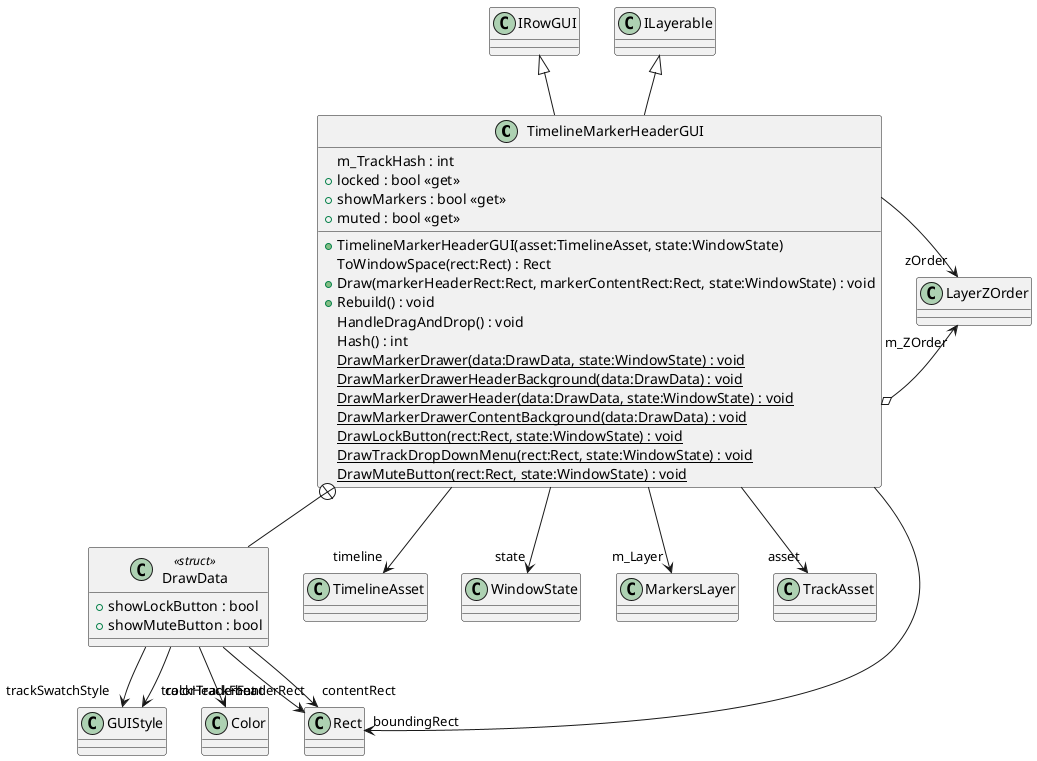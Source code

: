 @startuml
class TimelineMarkerHeaderGUI {
    m_TrackHash : int
    + TimelineMarkerHeaderGUI(asset:TimelineAsset, state:WindowState)
    + locked : bool <<get>>
    + showMarkers : bool <<get>>
    + muted : bool <<get>>
    ToWindowSpace(rect:Rect) : Rect
    + Draw(markerHeaderRect:Rect, markerContentRect:Rect, state:WindowState) : void
    + Rebuild() : void
    HandleDragAndDrop() : void
    Hash() : int
    {static} DrawMarkerDrawer(data:DrawData, state:WindowState) : void
    {static} DrawMarkerDrawerHeaderBackground(data:DrawData) : void
    {static} DrawMarkerDrawerHeader(data:DrawData, state:WindowState) : void
    {static} DrawMarkerDrawerContentBackground(data:DrawData) : void
    {static} DrawLockButton(rect:Rect, state:WindowState) : void
    {static} DrawTrackDropDownMenu(rect:Rect, state:WindowState) : void
    {static} DrawMuteButton(rect:Rect, state:WindowState) : void
}
class DrawData <<struct>> {
    + showLockButton : bool
    + showMuteButton : bool
}
IRowGUI <|-- TimelineMarkerHeaderGUI
ILayerable <|-- TimelineMarkerHeaderGUI
TimelineMarkerHeaderGUI --> "timeline" TimelineAsset
TimelineMarkerHeaderGUI --> "state" WindowState
TimelineMarkerHeaderGUI --> "m_Layer" MarkersLayer
TimelineMarkerHeaderGUI o-> "m_ZOrder" LayerZOrder
TimelineMarkerHeaderGUI --> "asset" TrackAsset
TimelineMarkerHeaderGUI --> "boundingRect" Rect
TimelineMarkerHeaderGUI --> "zOrder" LayerZOrder
TimelineMarkerHeaderGUI +-- DrawData
DrawData --> "headerRect" Rect
DrawData --> "contentRect" Rect
DrawData --> "trackSwatchStyle" GUIStyle
DrawData --> "trackHeaderFont" GUIStyle
DrawData --> "colorTrackFont" Color
@enduml
